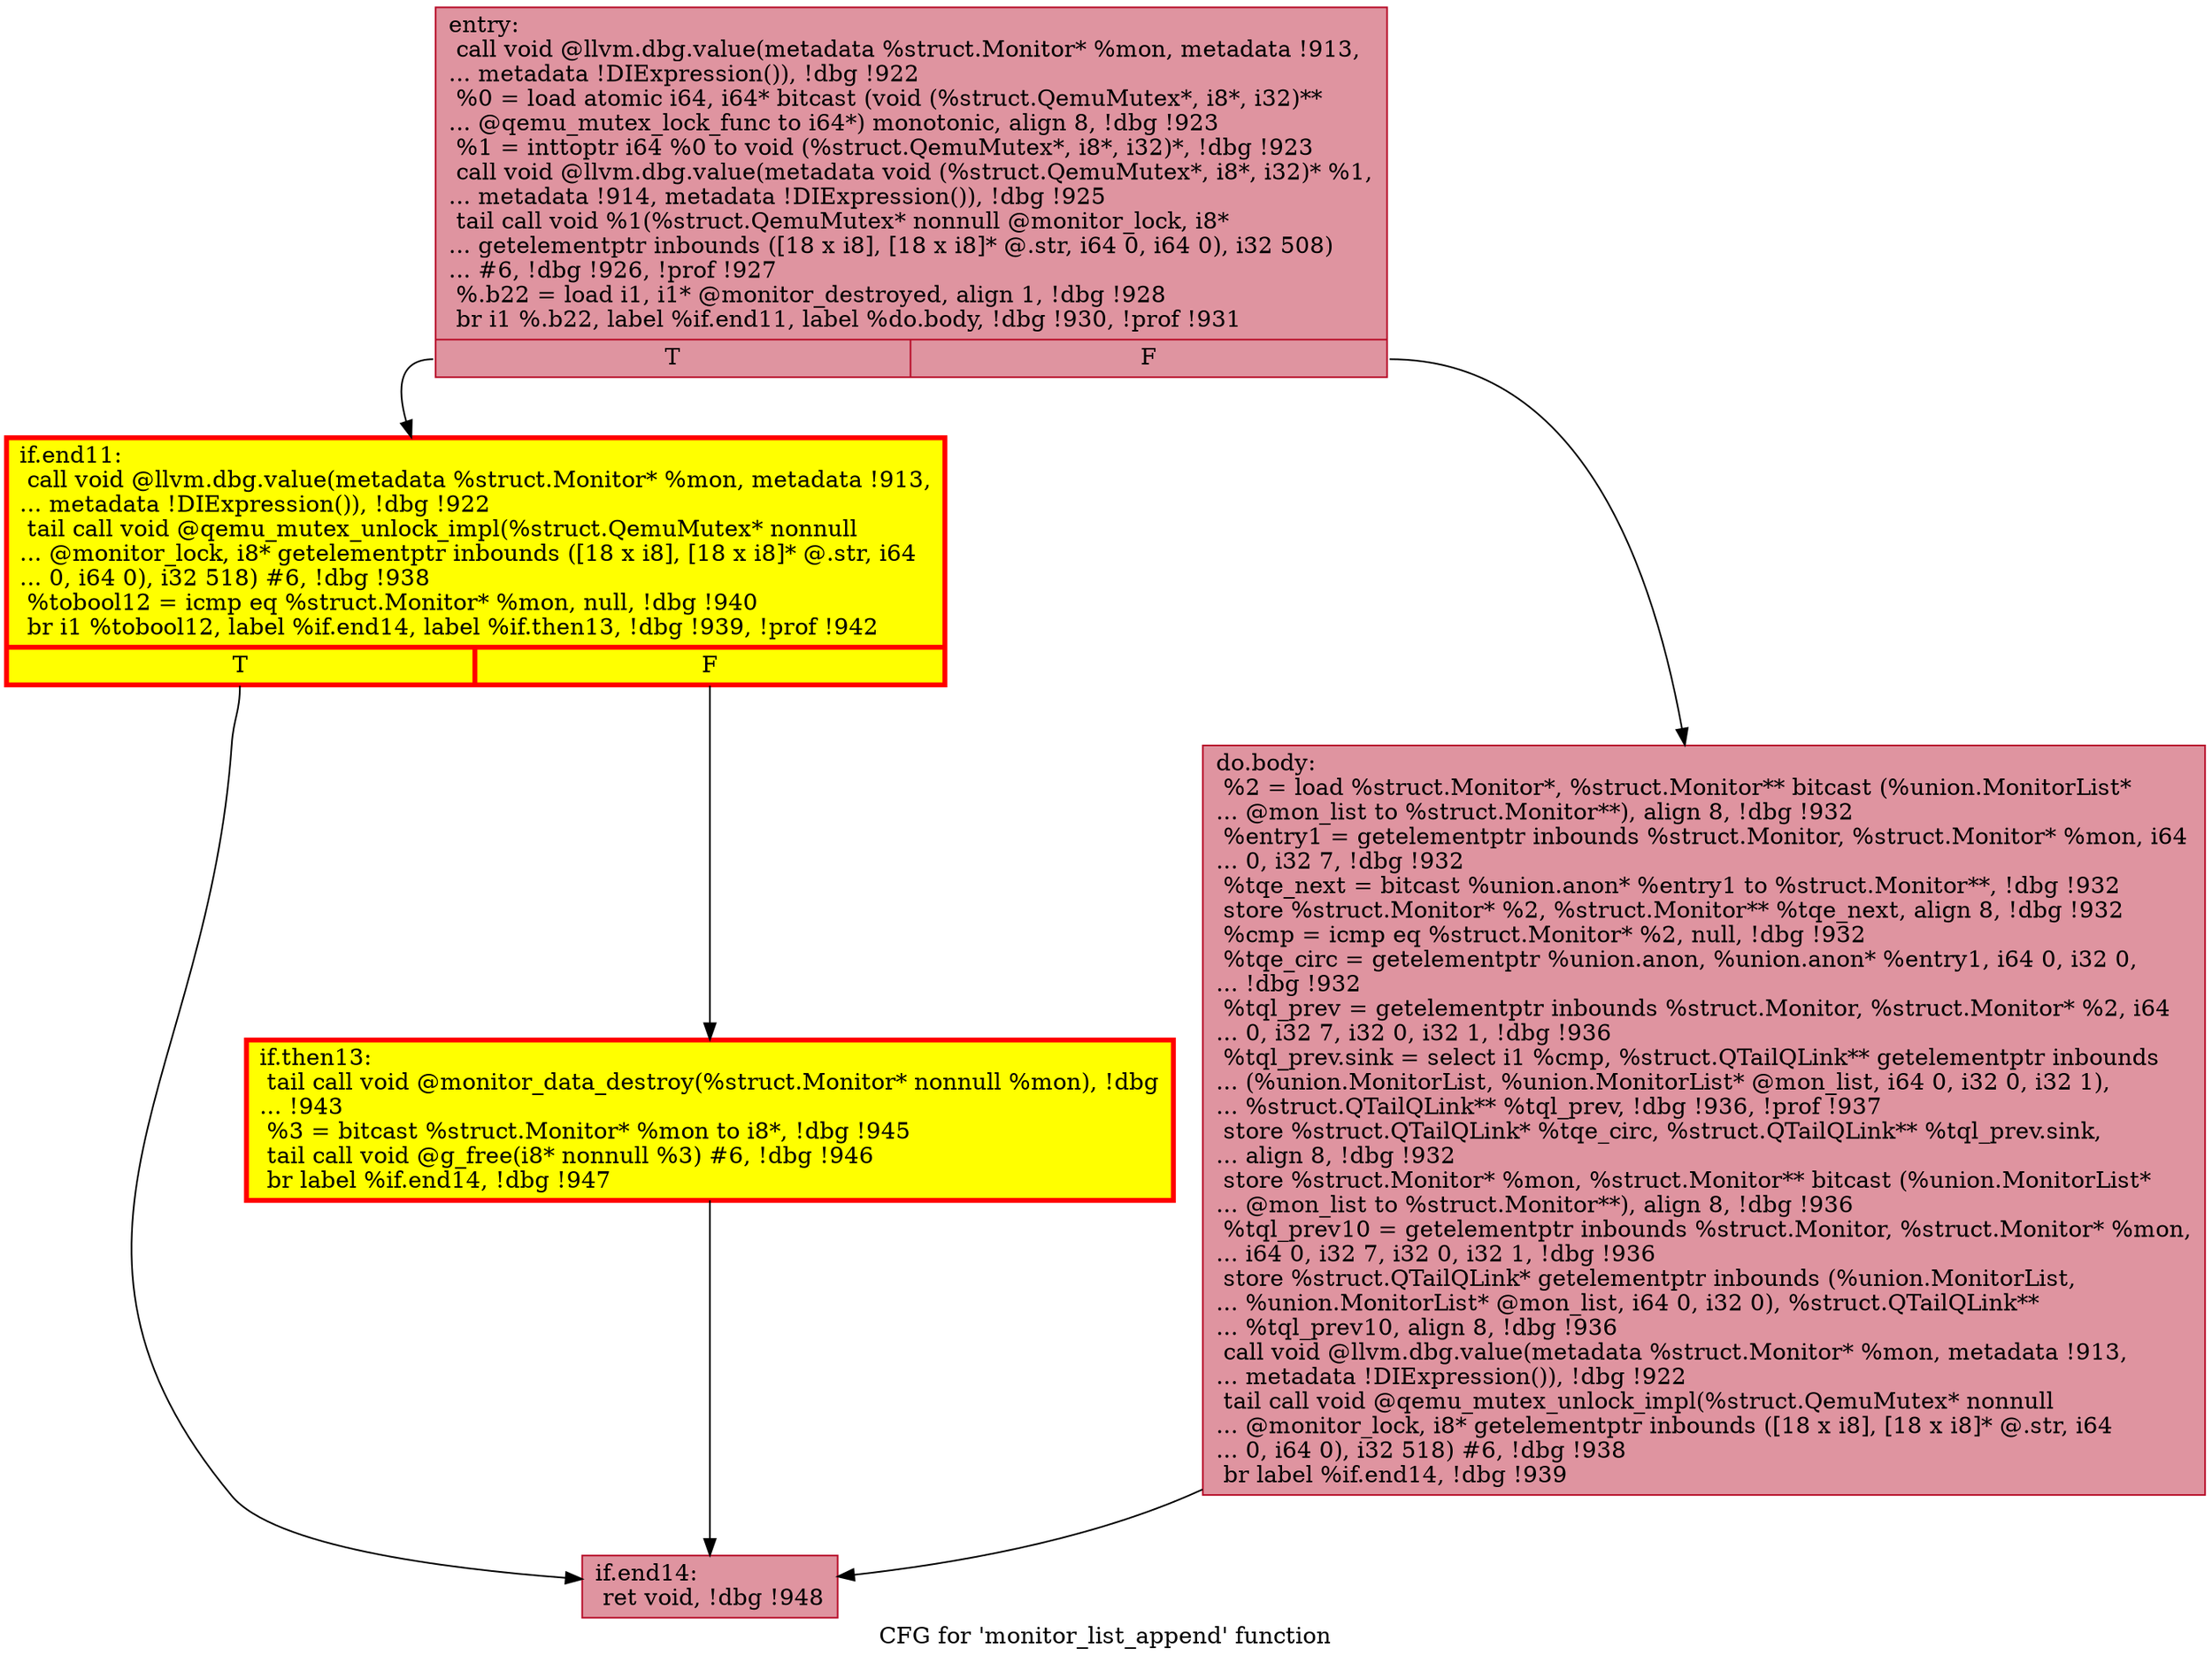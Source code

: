 digraph "CFG for 'monitor_list_append' function" {
	label="CFG for 'monitor_list_append' function";

	Node0x55aadc90cec0 [shape=record,color="#b70d28ff", style=filled, fillcolor="#b70d2870",label="{entry:\l  call void @llvm.dbg.value(metadata %struct.Monitor* %mon, metadata !913,\l... metadata !DIExpression()), !dbg !922\l  %0 = load atomic i64, i64* bitcast (void (%struct.QemuMutex*, i8*, i32)**\l... @qemu_mutex_lock_func to i64*) monotonic, align 8, !dbg !923\l  %1 = inttoptr i64 %0 to void (%struct.QemuMutex*, i8*, i32)*, !dbg !923\l  call void @llvm.dbg.value(metadata void (%struct.QemuMutex*, i8*, i32)* %1,\l... metadata !914, metadata !DIExpression()), !dbg !925\l  tail call void %1(%struct.QemuMutex* nonnull @monitor_lock, i8*\l... getelementptr inbounds ([18 x i8], [18 x i8]* @.str, i64 0, i64 0), i32 508)\l... #6, !dbg !926, !prof !927\l  %.b22 = load i1, i1* @monitor_destroyed, align 1, !dbg !928\l  br i1 %.b22, label %if.end11, label %do.body, !dbg !930, !prof !931\l|{<s0>T|<s1>F}}"];
	Node0x55aadc90cec0:s0 -> Node0x55aadc911150;
	Node0x55aadc90cec0:s1 -> Node0x55aadc8b1940;
	Node0x55aadc8b1940 [shape=record,color="#b70d28ff", style=filled, fillcolor="#b70d2870",label="{do.body:                                          \l  %2 = load %struct.Monitor*, %struct.Monitor** bitcast (%union.MonitorList*\l... @mon_list to %struct.Monitor**), align 8, !dbg !932\l  %entry1 = getelementptr inbounds %struct.Monitor, %struct.Monitor* %mon, i64\l... 0, i32 7, !dbg !932\l  %tqe_next = bitcast %union.anon* %entry1 to %struct.Monitor**, !dbg !932\l  store %struct.Monitor* %2, %struct.Monitor** %tqe_next, align 8, !dbg !932\l  %cmp = icmp eq %struct.Monitor* %2, null, !dbg !932\l  %tqe_circ = getelementptr %union.anon, %union.anon* %entry1, i64 0, i32 0,\l... !dbg !932\l  %tql_prev = getelementptr inbounds %struct.Monitor, %struct.Monitor* %2, i64\l... 0, i32 7, i32 0, i32 1, !dbg !936\l  %tql_prev.sink = select i1 %cmp, %struct.QTailQLink** getelementptr inbounds\l... (%union.MonitorList, %union.MonitorList* @mon_list, i64 0, i32 0, i32 1),\l... %struct.QTailQLink** %tql_prev, !dbg !936, !prof !937\l  store %struct.QTailQLink* %tqe_circ, %struct.QTailQLink** %tql_prev.sink,\l... align 8, !dbg !932\l  store %struct.Monitor* %mon, %struct.Monitor** bitcast (%union.MonitorList*\l... @mon_list to %struct.Monitor**), align 8, !dbg !936\l  %tql_prev10 = getelementptr inbounds %struct.Monitor, %struct.Monitor* %mon,\l... i64 0, i32 7, i32 0, i32 1, !dbg !936\l  store %struct.QTailQLink* getelementptr inbounds (%union.MonitorList,\l... %union.MonitorList* @mon_list, i64 0, i32 0), %struct.QTailQLink**\l... %tql_prev10, align 8, !dbg !936\l  call void @llvm.dbg.value(metadata %struct.Monitor* %mon, metadata !913,\l... metadata !DIExpression()), !dbg !922\l  tail call void @qemu_mutex_unlock_impl(%struct.QemuMutex* nonnull\l... @monitor_lock, i8* getelementptr inbounds ([18 x i8], [18 x i8]* @.str, i64\l... 0, i64 0), i32 518) #6, !dbg !938\l  br label %if.end14, !dbg !939\l}"];
	Node0x55aadc8b1940 -> Node0x55aadc917f10;
	Node0x55aadc911150 [shape=record,penwidth=3.0, style="filled", color="red", fillcolor="yellow",label="{if.end11:                                         \l  call void @llvm.dbg.value(metadata %struct.Monitor* %mon, metadata !913,\l... metadata !DIExpression()), !dbg !922\l  tail call void @qemu_mutex_unlock_impl(%struct.QemuMutex* nonnull\l... @monitor_lock, i8* getelementptr inbounds ([18 x i8], [18 x i8]* @.str, i64\l... 0, i64 0), i32 518) #6, !dbg !938\l  %tobool12 = icmp eq %struct.Monitor* %mon, null, !dbg !940\l  br i1 %tobool12, label %if.end14, label %if.then13, !dbg !939, !prof !942\l|{<s0>T|<s1>F}}"];
	Node0x55aadc911150:s0 -> Node0x55aadc917f10;
	Node0x55aadc911150:s1 -> Node0x55aadc9114c0;
	Node0x55aadc9114c0 [shape=record,penwidth=3.0, style="filled", color="red", fillcolor="yellow",label="{if.then13:                                        \l  tail call void @monitor_data_destroy(%struct.Monitor* nonnull %mon), !dbg\l... !943\l  %3 = bitcast %struct.Monitor* %mon to i8*, !dbg !945\l  tail call void @g_free(i8* nonnull %3) #6, !dbg !946\l  br label %if.end14, !dbg !947\l}"];
	Node0x55aadc9114c0 -> Node0x55aadc917f10;
	Node0x55aadc917f10 [shape=record,color="#b70d28ff", style=filled, fillcolor="#b70d2870",label="{if.end14:                                         \l  ret void, !dbg !948\l}"];
}
